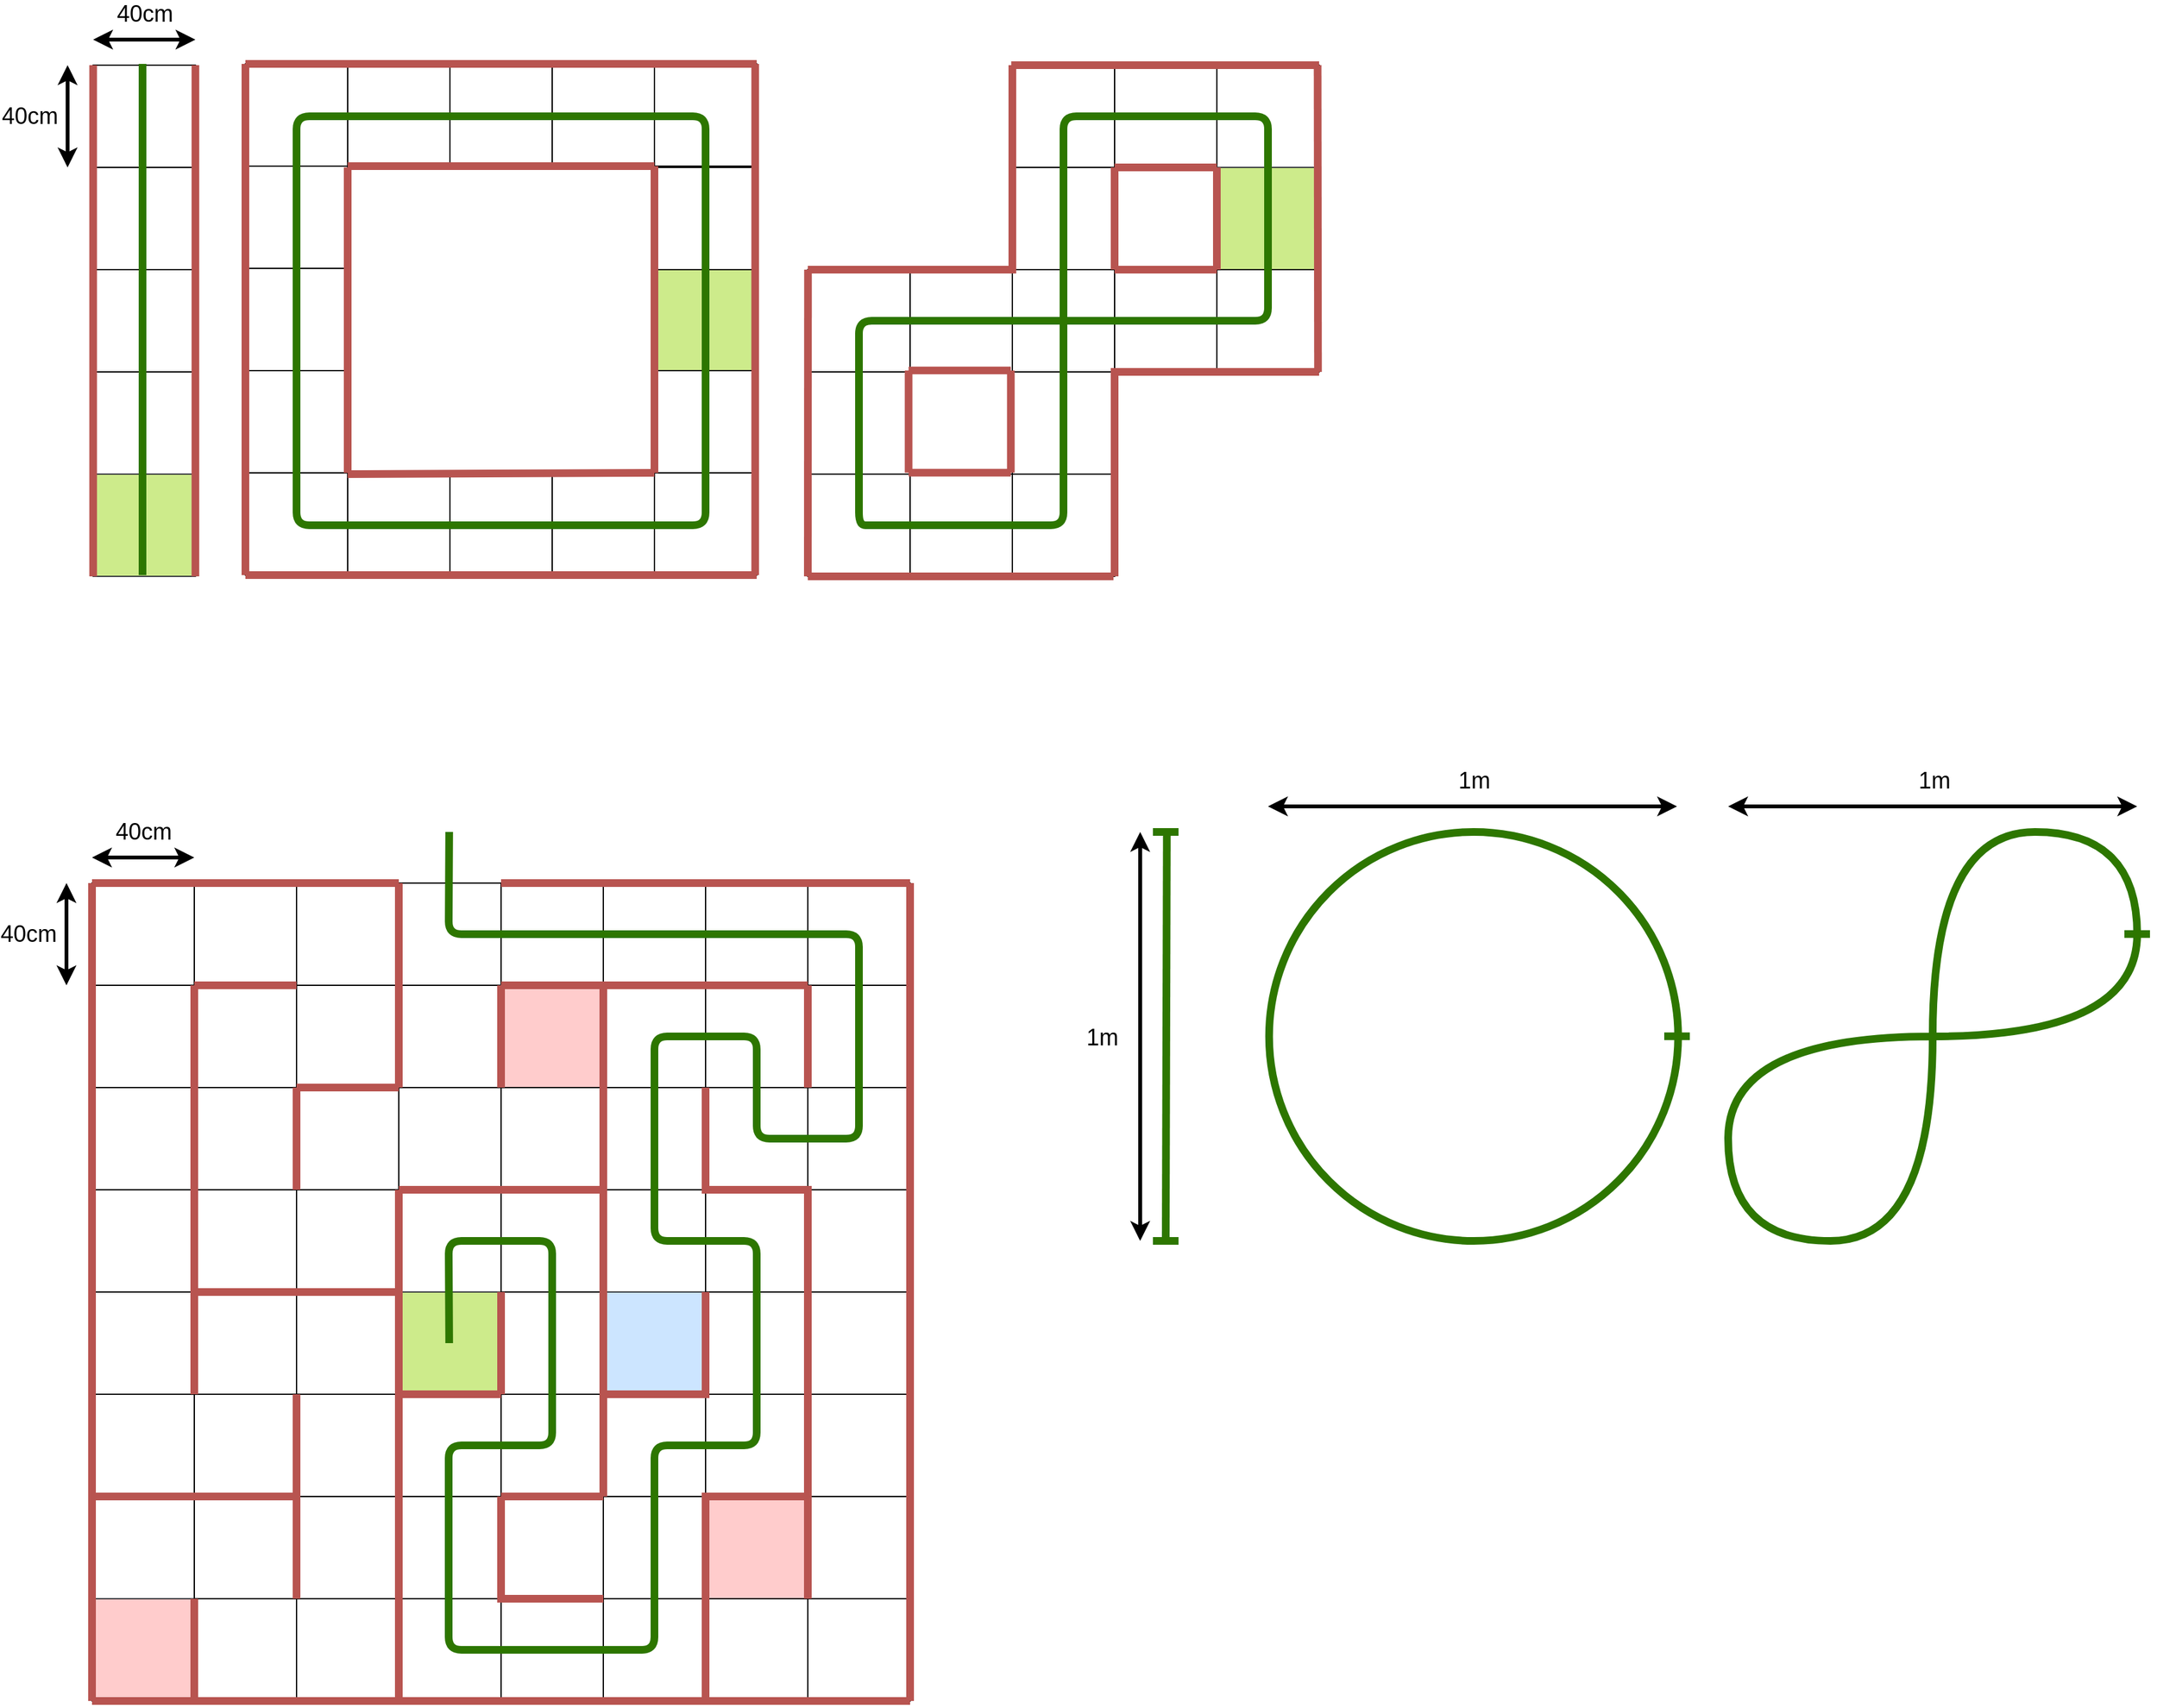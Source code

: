 <mxfile version="24.1.0" type="device">
  <diagram name="Page-1" id="lzMq8CRsHwPg27goTi5H">
    <mxGraphModel dx="2107" dy="1266" grid="0" gridSize="10" guides="1" tooltips="1" connect="1" arrows="1" fold="1" page="0" pageScale="1" pageWidth="850" pageHeight="1100" math="0" shadow="0">
      <root>
        <mxCell id="0" />
        <mxCell id="1" parent="0" />
        <mxCell id="cRawbpDahzqnOeSRXsp1-1" value="" style="rounded=0;whiteSpace=wrap;html=1;" parent="1" vertex="1">
          <mxGeometry x="80.87" y="80" width="80" height="80" as="geometry" />
        </mxCell>
        <mxCell id="cRawbpDahzqnOeSRXsp1-2" value="" style="rounded=0;whiteSpace=wrap;html=1;" parent="1" vertex="1">
          <mxGeometry x="80.87" y="160" width="80" height="80" as="geometry" />
        </mxCell>
        <mxCell id="cRawbpDahzqnOeSRXsp1-3" value="" style="rounded=0;whiteSpace=wrap;html=1;" parent="1" vertex="1">
          <mxGeometry x="80.87" y="240" width="80" height="80" as="geometry" />
        </mxCell>
        <mxCell id="cRawbpDahzqnOeSRXsp1-4" value="" style="rounded=0;whiteSpace=wrap;html=1;" parent="1" vertex="1">
          <mxGeometry x="80.87" y="320" width="80" height="80" as="geometry" />
        </mxCell>
        <mxCell id="cRawbpDahzqnOeSRXsp1-5" value="" style="rounded=0;whiteSpace=wrap;html=1;fillColor=#cdeb8b;strokeColor=#36393d;" parent="1" vertex="1">
          <mxGeometry x="80.87" y="400" width="80" height="80" as="geometry" />
        </mxCell>
        <mxCell id="cRawbpDahzqnOeSRXsp1-16" value="" style="rounded=0;whiteSpace=wrap;html=1;" parent="1" vertex="1">
          <mxGeometry x="640" y="240" width="80" height="80" as="geometry" />
        </mxCell>
        <mxCell id="cRawbpDahzqnOeSRXsp1-17" value="" style="rounded=0;whiteSpace=wrap;html=1;" parent="1" vertex="1">
          <mxGeometry x="640" y="320" width="80" height="80" as="geometry" />
        </mxCell>
        <mxCell id="cRawbpDahzqnOeSRXsp1-18" value="" style="rounded=0;whiteSpace=wrap;html=1;" parent="1" vertex="1">
          <mxGeometry x="640" y="400" width="80" height="80" as="geometry" />
        </mxCell>
        <mxCell id="cRawbpDahzqnOeSRXsp1-21" value="" style="rounded=0;whiteSpace=wrap;html=1;" parent="1" vertex="1">
          <mxGeometry x="720.0" y="240" width="80" height="80" as="geometry" />
        </mxCell>
        <mxCell id="cRawbpDahzqnOeSRXsp1-22" value="" style="rounded=0;whiteSpace=wrap;html=1;" parent="1" vertex="1">
          <mxGeometry x="720.0" y="320" width="80" height="80" as="geometry" />
        </mxCell>
        <mxCell id="cRawbpDahzqnOeSRXsp1-23" value="" style="rounded=0;whiteSpace=wrap;html=1;" parent="1" vertex="1">
          <mxGeometry x="720.0" y="400" width="80" height="80" as="geometry" />
        </mxCell>
        <mxCell id="cRawbpDahzqnOeSRXsp1-24" value="" style="rounded=0;whiteSpace=wrap;html=1;" parent="1" vertex="1">
          <mxGeometry x="800.0" y="80" width="80" height="80" as="geometry" />
        </mxCell>
        <mxCell id="cRawbpDahzqnOeSRXsp1-25" value="" style="rounded=0;whiteSpace=wrap;html=1;" parent="1" vertex="1">
          <mxGeometry x="800.0" y="160" width="80" height="80" as="geometry" />
        </mxCell>
        <mxCell id="cRawbpDahzqnOeSRXsp1-26" value="" style="rounded=0;whiteSpace=wrap;html=1;" parent="1" vertex="1">
          <mxGeometry x="800.0" y="240" width="80" height="80" as="geometry" />
        </mxCell>
        <mxCell id="cRawbpDahzqnOeSRXsp1-27" value="" style="rounded=0;whiteSpace=wrap;html=1;" parent="1" vertex="1">
          <mxGeometry x="800.0" y="320" width="80" height="80" as="geometry" />
        </mxCell>
        <mxCell id="cRawbpDahzqnOeSRXsp1-28" value="" style="rounded=0;whiteSpace=wrap;html=1;" parent="1" vertex="1">
          <mxGeometry x="800.0" y="400" width="80" height="80" as="geometry" />
        </mxCell>
        <mxCell id="cRawbpDahzqnOeSRXsp1-29" value="" style="rounded=0;whiteSpace=wrap;html=1;" parent="1" vertex="1">
          <mxGeometry x="880.0" y="80" width="80" height="80" as="geometry" />
        </mxCell>
        <mxCell id="cRawbpDahzqnOeSRXsp1-30" value="" style="rounded=0;whiteSpace=wrap;html=1;" parent="1" vertex="1">
          <mxGeometry x="880.0" y="160" width="80" height="80" as="geometry" />
        </mxCell>
        <mxCell id="cRawbpDahzqnOeSRXsp1-31" value="" style="rounded=0;whiteSpace=wrap;html=1;" parent="1" vertex="1">
          <mxGeometry x="880.0" y="240" width="80" height="80" as="geometry" />
        </mxCell>
        <mxCell id="cRawbpDahzqnOeSRXsp1-34" value="" style="rounded=0;whiteSpace=wrap;html=1;" parent="1" vertex="1">
          <mxGeometry x="960.0" y="80" width="80" height="80" as="geometry" />
        </mxCell>
        <mxCell id="cRawbpDahzqnOeSRXsp1-35" value="" style="rounded=0;whiteSpace=wrap;html=1;fillColor=#cdeb8b;strokeColor=#36393d;" parent="1" vertex="1">
          <mxGeometry x="960.0" y="160" width="80" height="80" as="geometry" />
        </mxCell>
        <mxCell id="cRawbpDahzqnOeSRXsp1-36" value="" style="rounded=0;whiteSpace=wrap;html=1;" parent="1" vertex="1">
          <mxGeometry x="960.0" y="240" width="80" height="80" as="geometry" />
        </mxCell>
        <mxCell id="cRawbpDahzqnOeSRXsp1-39" value="" style="endArrow=none;html=1;rounded=0;strokeWidth=6;fillColor=#f8cecc;strokeColor=#b85450;entryX=0;entryY=0;entryDx=0;entryDy=0;exitX=0;exitY=1;exitDx=0;exitDy=0;" parent="1" source="cRawbpDahzqnOeSRXsp1-5" target="cRawbpDahzqnOeSRXsp1-1" edge="1">
          <mxGeometry width="50" height="50" relative="1" as="geometry">
            <mxPoint x="350.87" y="470" as="sourcePoint" />
            <mxPoint x="400.87" y="420" as="targetPoint" />
          </mxGeometry>
        </mxCell>
        <mxCell id="cRawbpDahzqnOeSRXsp1-40" value="" style="endArrow=none;html=1;rounded=0;strokeWidth=6;fillColor=#f8cecc;strokeColor=#b85450;entryX=0;entryY=0;entryDx=0;entryDy=0;exitX=0;exitY=1;exitDx=0;exitDy=0;" parent="1" edge="1">
          <mxGeometry width="50" height="50" relative="1" as="geometry">
            <mxPoint x="160.87" y="480" as="sourcePoint" />
            <mxPoint x="160.87" y="80" as="targetPoint" />
          </mxGeometry>
        </mxCell>
        <mxCell id="cRawbpDahzqnOeSRXsp1-42" value="" style="endArrow=none;html=1;rounded=0;strokeWidth=6;fillColor=#f8cecc;strokeColor=#b85450;exitX=0;exitY=1;exitDx=0;exitDy=0;" parent="1" edge="1">
          <mxGeometry width="50" height="50" relative="1" as="geometry">
            <mxPoint x="640" y="480" as="sourcePoint" />
            <mxPoint x="640.13" y="240" as="targetPoint" />
          </mxGeometry>
        </mxCell>
        <mxCell id="cRawbpDahzqnOeSRXsp1-43" value="" style="endArrow=none;html=1;rounded=0;strokeWidth=6;fillColor=#f8cecc;strokeColor=#b85450;entryX=0;entryY=0;entryDx=0;entryDy=0;" parent="1" edge="1">
          <mxGeometry width="50" height="50" relative="1" as="geometry">
            <mxPoint x="1039.13" y="320" as="sourcePoint" />
            <mxPoint x="1038.82" y="80" as="targetPoint" />
          </mxGeometry>
        </mxCell>
        <mxCell id="cRawbpDahzqnOeSRXsp1-44" value="" style="endArrow=none;html=1;rounded=0;strokeWidth=6;fillColor=#f8cecc;strokeColor=#b85450;entryX=0;entryY=1;entryDx=0;entryDy=0;" parent="1" target="cRawbpDahzqnOeSRXsp1-18" edge="1">
          <mxGeometry width="50" height="50" relative="1" as="geometry">
            <mxPoint x="879.13" y="480" as="sourcePoint" />
            <mxPoint x="1048.82" y="90" as="targetPoint" />
          </mxGeometry>
        </mxCell>
        <mxCell id="cRawbpDahzqnOeSRXsp1-45" value="" style="endArrow=none;html=1;rounded=0;strokeWidth=6;fillColor=#f8cecc;strokeColor=#b85450;exitX=1;exitY=1;exitDx=0;exitDy=0;" parent="1" edge="1">
          <mxGeometry width="50" height="50" relative="1" as="geometry">
            <mxPoint x="1040" y="80" as="sourcePoint" />
            <mxPoint x="799.13" y="80" as="targetPoint" />
          </mxGeometry>
        </mxCell>
        <mxCell id="cRawbpDahzqnOeSRXsp1-55" value="" style="endArrow=none;html=1;rounded=0;strokeWidth=6;fillColor=#f8cecc;strokeColor=#b85450;" parent="1" edge="1">
          <mxGeometry width="50" height="50" relative="1" as="geometry">
            <mxPoint x="640" y="240" as="sourcePoint" />
            <mxPoint x="800.0" y="80" as="targetPoint" />
            <Array as="points">
              <mxPoint x="800.0" y="240" />
            </Array>
          </mxGeometry>
        </mxCell>
        <mxCell id="cRawbpDahzqnOeSRXsp1-56" value="" style="endArrow=none;html=1;rounded=0;strokeWidth=6;fillColor=#f8cecc;strokeColor=#b85450;entryX=1;entryY=1;entryDx=0;entryDy=0;exitX=0;exitY=1;exitDx=0;exitDy=0;" parent="1" target="cRawbpDahzqnOeSRXsp1-36" edge="1">
          <mxGeometry width="50" height="50" relative="1" as="geometry">
            <mxPoint x="880.0" y="480" as="sourcePoint" />
            <mxPoint x="810.0" y="90" as="targetPoint" />
            <Array as="points">
              <mxPoint x="880.0" y="320" />
            </Array>
          </mxGeometry>
        </mxCell>
        <mxCell id="cRawbpDahzqnOeSRXsp1-57" value="" style="endArrow=none;html=1;rounded=0;strokeWidth=6;fillColor=#f8cecc;strokeColor=#b85450;entryX=1;entryY=0;entryDx=0;entryDy=0;exitX=0;exitY=1;exitDx=0;exitDy=0;" parent="1" edge="1">
          <mxGeometry width="50" height="50" relative="1" as="geometry">
            <mxPoint x="798.82" y="318.82" as="sourcePoint" />
            <mxPoint x="718.82" y="318.82" as="targetPoint" />
          </mxGeometry>
        </mxCell>
        <mxCell id="cRawbpDahzqnOeSRXsp1-58" value="" style="endArrow=none;html=1;rounded=0;strokeWidth=6;fillColor=#f8cecc;strokeColor=#b85450;entryX=1;entryY=1;entryDx=0;entryDy=0;exitX=1;exitY=0;exitDx=0;exitDy=0;" parent="1" edge="1">
          <mxGeometry width="50" height="50" relative="1" as="geometry">
            <mxPoint x="798.82" y="398.82" as="sourcePoint" />
            <mxPoint x="718.82" y="398.82" as="targetPoint" />
          </mxGeometry>
        </mxCell>
        <mxCell id="cRawbpDahzqnOeSRXsp1-59" value="" style="endArrow=none;html=1;rounded=0;strokeWidth=6;fillColor=#f8cecc;strokeColor=#b85450;entryX=1;entryY=0;entryDx=0;entryDy=0;exitX=0;exitY=0;exitDx=0;exitDy=0;" parent="1" edge="1">
          <mxGeometry width="50" height="50" relative="1" as="geometry">
            <mxPoint x="718.82" y="398.82" as="sourcePoint" />
            <mxPoint x="718.82" y="318.82" as="targetPoint" />
          </mxGeometry>
        </mxCell>
        <mxCell id="cRawbpDahzqnOeSRXsp1-60" value="" style="endArrow=none;html=1;rounded=0;strokeWidth=6;fillColor=#f8cecc;strokeColor=#b85450;entryX=0;entryY=0;entryDx=0;entryDy=0;exitX=0;exitY=1;exitDx=0;exitDy=0;" parent="1" edge="1">
          <mxGeometry width="50" height="50" relative="1" as="geometry">
            <mxPoint x="798.82" y="398.82" as="sourcePoint" />
            <mxPoint x="798.82" y="318.82" as="targetPoint" />
          </mxGeometry>
        </mxCell>
        <mxCell id="cRawbpDahzqnOeSRXsp1-61" value="" style="endArrow=none;html=1;rounded=0;strokeWidth=6;fillColor=#f8cecc;strokeColor=#b85450;entryX=1;entryY=0;entryDx=0;entryDy=0;exitX=0;exitY=1;exitDx=0;exitDy=0;" parent="1" edge="1">
          <mxGeometry width="50" height="50" relative="1" as="geometry">
            <mxPoint x="960.0" y="160" as="sourcePoint" />
            <mxPoint x="880.0" y="160" as="targetPoint" />
          </mxGeometry>
        </mxCell>
        <mxCell id="cRawbpDahzqnOeSRXsp1-62" value="" style="endArrow=none;html=1;rounded=0;strokeWidth=6;fillColor=#f8cecc;strokeColor=#b85450;entryX=1;entryY=1;entryDx=0;entryDy=0;exitX=1;exitY=0;exitDx=0;exitDy=0;" parent="1" edge="1">
          <mxGeometry width="50" height="50" relative="1" as="geometry">
            <mxPoint x="960.0" y="240" as="sourcePoint" />
            <mxPoint x="880.0" y="240" as="targetPoint" />
          </mxGeometry>
        </mxCell>
        <mxCell id="cRawbpDahzqnOeSRXsp1-63" value="" style="endArrow=none;html=1;rounded=0;strokeWidth=6;fillColor=#f8cecc;strokeColor=#b85450;entryX=1;entryY=0;entryDx=0;entryDy=0;exitX=0;exitY=0;exitDx=0;exitDy=0;" parent="1" edge="1">
          <mxGeometry width="50" height="50" relative="1" as="geometry">
            <mxPoint x="880.0" y="240" as="sourcePoint" />
            <mxPoint x="880.0" y="160" as="targetPoint" />
          </mxGeometry>
        </mxCell>
        <mxCell id="cRawbpDahzqnOeSRXsp1-64" value="" style="endArrow=none;html=1;rounded=0;strokeWidth=6;fillColor=#f8cecc;strokeColor=#b85450;entryX=0;entryY=0;entryDx=0;entryDy=0;exitX=0;exitY=1;exitDx=0;exitDy=0;" parent="1" edge="1">
          <mxGeometry width="50" height="50" relative="1" as="geometry">
            <mxPoint x="960.0" y="240" as="sourcePoint" />
            <mxPoint x="960.0" y="160" as="targetPoint" />
          </mxGeometry>
        </mxCell>
        <mxCell id="cRawbpDahzqnOeSRXsp1-65" value="" style="endArrow=none;html=1;rounded=1;strokeWidth=6;fillColor=#d5e8d4;strokeColor=#2D7600;curved=0;" parent="1" edge="1">
          <mxGeometry width="50" height="50" relative="1" as="geometry">
            <mxPoint x="810.0" y="440" as="sourcePoint" />
            <mxPoint x="720.0" y="440" as="targetPoint" />
            <Array as="points">
              <mxPoint x="750.0" y="440" />
              <mxPoint x="700.0" y="440" />
              <mxPoint x="680.0" y="440" />
              <mxPoint x="680.0" y="280" />
              <mxPoint x="1000.0" y="280" />
              <mxPoint x="1000.0" y="120" />
              <mxPoint x="840.0" y="120" />
              <mxPoint x="840.0" y="440" />
            </Array>
          </mxGeometry>
        </mxCell>
        <mxCell id="cRawbpDahzqnOeSRXsp1-66" value="" style="endArrow=classic;startArrow=classic;html=1;rounded=0;strokeWidth=3;" parent="1" edge="1">
          <mxGeometry width="50" height="50" relative="1" as="geometry">
            <mxPoint x="80.87" y="60" as="sourcePoint" />
            <mxPoint x="160.87" y="60" as="targetPoint" />
          </mxGeometry>
        </mxCell>
        <mxCell id="cRawbpDahzqnOeSRXsp1-67" value="&lt;font style=&quot;font-size: 18px;&quot;&gt;40cm&lt;/font&gt;" style="edgeLabel;html=1;align=center;verticalAlign=middle;resizable=0;points=[];" parent="cRawbpDahzqnOeSRXsp1-66" vertex="1" connectable="0">
          <mxGeometry x="-0.006" y="-1" relative="1" as="geometry">
            <mxPoint y="-21" as="offset" />
          </mxGeometry>
        </mxCell>
        <mxCell id="cRawbpDahzqnOeSRXsp1-68" value="" style="endArrow=classic;startArrow=classic;html=1;rounded=0;strokeWidth=3;" parent="1" edge="1">
          <mxGeometry width="50" height="50" relative="1" as="geometry">
            <mxPoint x="60.87" y="160" as="sourcePoint" />
            <mxPoint x="60.87" y="80" as="targetPoint" />
          </mxGeometry>
        </mxCell>
        <mxCell id="cRawbpDahzqnOeSRXsp1-69" value="&lt;font style=&quot;font-size: 18px;&quot;&gt;40cm&lt;/font&gt;" style="edgeLabel;html=1;align=center;verticalAlign=middle;resizable=0;points=[];" parent="cRawbpDahzqnOeSRXsp1-68" vertex="1" connectable="0">
          <mxGeometry x="-0.006" y="-1" relative="1" as="geometry">
            <mxPoint x="-31" as="offset" />
          </mxGeometry>
        </mxCell>
        <mxCell id="cRawbpDahzqnOeSRXsp1-70" value="" style="rounded=0;whiteSpace=wrap;html=1;" parent="1" vertex="1">
          <mxGeometry x="80" y="720" width="80" height="80" as="geometry" />
        </mxCell>
        <mxCell id="cRawbpDahzqnOeSRXsp1-71" value="" style="rounded=0;whiteSpace=wrap;html=1;" parent="1" vertex="1">
          <mxGeometry x="80" y="800" width="80" height="80" as="geometry" />
        </mxCell>
        <mxCell id="cRawbpDahzqnOeSRXsp1-72" value="" style="rounded=0;whiteSpace=wrap;html=1;" parent="1" vertex="1">
          <mxGeometry x="80" y="880" width="80" height="80" as="geometry" />
        </mxCell>
        <mxCell id="cRawbpDahzqnOeSRXsp1-73" value="" style="rounded=0;whiteSpace=wrap;html=1;" parent="1" vertex="1">
          <mxGeometry x="80" y="960" width="80" height="80" as="geometry" />
        </mxCell>
        <mxCell id="cRawbpDahzqnOeSRXsp1-74" value="" style="rounded=0;whiteSpace=wrap;html=1;" parent="1" vertex="1">
          <mxGeometry x="80" y="1040" width="80" height="80" as="geometry" />
        </mxCell>
        <mxCell id="cRawbpDahzqnOeSRXsp1-75" value="" style="rounded=0;whiteSpace=wrap;html=1;" parent="1" vertex="1">
          <mxGeometry x="80" y="1120" width="80" height="80" as="geometry" />
        </mxCell>
        <mxCell id="cRawbpDahzqnOeSRXsp1-76" value="" style="rounded=0;whiteSpace=wrap;html=1;" parent="1" vertex="1">
          <mxGeometry x="80" y="1200" width="80" height="80" as="geometry" />
        </mxCell>
        <mxCell id="cRawbpDahzqnOeSRXsp1-77" value="" style="rounded=0;whiteSpace=wrap;html=1;fillColor=#ffcccc;strokeColor=#36393d;" parent="1" vertex="1">
          <mxGeometry x="80" y="1280" width="80" height="80" as="geometry" />
        </mxCell>
        <mxCell id="cRawbpDahzqnOeSRXsp1-78" value="" style="rounded=0;whiteSpace=wrap;html=1;" parent="1" vertex="1">
          <mxGeometry x="160" y="720" width="80" height="80" as="geometry" />
        </mxCell>
        <mxCell id="cRawbpDahzqnOeSRXsp1-79" value="" style="rounded=0;whiteSpace=wrap;html=1;" parent="1" vertex="1">
          <mxGeometry x="160" y="800" width="80" height="80" as="geometry" />
        </mxCell>
        <mxCell id="cRawbpDahzqnOeSRXsp1-80" value="" style="rounded=0;whiteSpace=wrap;html=1;" parent="1" vertex="1">
          <mxGeometry x="160" y="880" width="80" height="80" as="geometry" />
        </mxCell>
        <mxCell id="cRawbpDahzqnOeSRXsp1-81" value="" style="rounded=0;whiteSpace=wrap;html=1;" parent="1" vertex="1">
          <mxGeometry x="160" y="960" width="80" height="80" as="geometry" />
        </mxCell>
        <mxCell id="cRawbpDahzqnOeSRXsp1-82" value="" style="rounded=0;whiteSpace=wrap;html=1;" parent="1" vertex="1">
          <mxGeometry x="160" y="1040" width="80" height="80" as="geometry" />
        </mxCell>
        <mxCell id="cRawbpDahzqnOeSRXsp1-83" value="" style="rounded=0;whiteSpace=wrap;html=1;" parent="1" vertex="1">
          <mxGeometry x="160" y="1120" width="80" height="80" as="geometry" />
        </mxCell>
        <mxCell id="cRawbpDahzqnOeSRXsp1-84" value="" style="rounded=0;whiteSpace=wrap;html=1;" parent="1" vertex="1">
          <mxGeometry x="160" y="1200" width="80" height="80" as="geometry" />
        </mxCell>
        <mxCell id="cRawbpDahzqnOeSRXsp1-85" value="" style="rounded=0;whiteSpace=wrap;html=1;" parent="1" vertex="1">
          <mxGeometry x="160" y="1280" width="80" height="80" as="geometry" />
        </mxCell>
        <mxCell id="cRawbpDahzqnOeSRXsp1-86" value="" style="rounded=0;whiteSpace=wrap;html=1;" parent="1" vertex="1">
          <mxGeometry x="240" y="720" width="80" height="80" as="geometry" />
        </mxCell>
        <mxCell id="cRawbpDahzqnOeSRXsp1-87" value="" style="rounded=0;whiteSpace=wrap;html=1;" parent="1" vertex="1">
          <mxGeometry x="240" y="800" width="80" height="80" as="geometry" />
        </mxCell>
        <mxCell id="cRawbpDahzqnOeSRXsp1-88" value="" style="rounded=0;whiteSpace=wrap;html=1;" parent="1" vertex="1">
          <mxGeometry x="240" y="880" width="80" height="80" as="geometry" />
        </mxCell>
        <mxCell id="cRawbpDahzqnOeSRXsp1-89" value="" style="rounded=0;whiteSpace=wrap;html=1;" parent="1" vertex="1">
          <mxGeometry x="240" y="960" width="80" height="80" as="geometry" />
        </mxCell>
        <mxCell id="cRawbpDahzqnOeSRXsp1-90" value="" style="rounded=0;whiteSpace=wrap;html=1;" parent="1" vertex="1">
          <mxGeometry x="240" y="1040" width="80" height="80" as="geometry" />
        </mxCell>
        <mxCell id="cRawbpDahzqnOeSRXsp1-91" value="" style="rounded=0;whiteSpace=wrap;html=1;" parent="1" vertex="1">
          <mxGeometry x="240" y="1120" width="80" height="80" as="geometry" />
        </mxCell>
        <mxCell id="cRawbpDahzqnOeSRXsp1-92" value="" style="rounded=0;whiteSpace=wrap;html=1;" parent="1" vertex="1">
          <mxGeometry x="240" y="1200" width="80" height="80" as="geometry" />
        </mxCell>
        <mxCell id="cRawbpDahzqnOeSRXsp1-93" value="" style="rounded=0;whiteSpace=wrap;html=1;" parent="1" vertex="1">
          <mxGeometry x="240" y="1280" width="80" height="80" as="geometry" />
        </mxCell>
        <mxCell id="cRawbpDahzqnOeSRXsp1-94" value="" style="rounded=0;whiteSpace=wrap;html=1;" parent="1" vertex="1">
          <mxGeometry x="320" y="720" width="80" height="80" as="geometry" />
        </mxCell>
        <mxCell id="cRawbpDahzqnOeSRXsp1-95" value="" style="rounded=0;whiteSpace=wrap;html=1;" parent="1" vertex="1">
          <mxGeometry x="320" y="800" width="80" height="80" as="geometry" />
        </mxCell>
        <mxCell id="cRawbpDahzqnOeSRXsp1-96" value="" style="rounded=0;whiteSpace=wrap;html=1;" parent="1" vertex="1">
          <mxGeometry x="320" y="880" width="80" height="80" as="geometry" />
        </mxCell>
        <mxCell id="cRawbpDahzqnOeSRXsp1-97" value="" style="rounded=0;whiteSpace=wrap;html=1;" parent="1" vertex="1">
          <mxGeometry x="320" y="960" width="80" height="80" as="geometry" />
        </mxCell>
        <mxCell id="cRawbpDahzqnOeSRXsp1-98" value="" style="rounded=0;whiteSpace=wrap;html=1;fillColor=#cdeb8b;strokeColor=#36393d;" parent="1" vertex="1">
          <mxGeometry x="320" y="1040" width="80" height="80" as="geometry" />
        </mxCell>
        <mxCell id="cRawbpDahzqnOeSRXsp1-99" value="" style="rounded=0;whiteSpace=wrap;html=1;" parent="1" vertex="1">
          <mxGeometry x="320" y="1120" width="80" height="80" as="geometry" />
        </mxCell>
        <mxCell id="cRawbpDahzqnOeSRXsp1-100" value="" style="rounded=0;whiteSpace=wrap;html=1;" parent="1" vertex="1">
          <mxGeometry x="320" y="1200" width="80" height="80" as="geometry" />
        </mxCell>
        <mxCell id="cRawbpDahzqnOeSRXsp1-101" value="" style="rounded=0;whiteSpace=wrap;html=1;" parent="1" vertex="1">
          <mxGeometry x="320" y="1280" width="80" height="80" as="geometry" />
        </mxCell>
        <mxCell id="cRawbpDahzqnOeSRXsp1-102" value="" style="rounded=0;whiteSpace=wrap;html=1;" parent="1" vertex="1">
          <mxGeometry x="400" y="720" width="80" height="80" as="geometry" />
        </mxCell>
        <mxCell id="cRawbpDahzqnOeSRXsp1-103" value="" style="rounded=0;whiteSpace=wrap;html=1;fillColor=#ffcccc;strokeColor=#36393d;" parent="1" vertex="1">
          <mxGeometry x="400" y="800" width="80" height="80" as="geometry" />
        </mxCell>
        <mxCell id="cRawbpDahzqnOeSRXsp1-104" value="" style="rounded=0;whiteSpace=wrap;html=1;" parent="1" vertex="1">
          <mxGeometry x="400" y="880" width="80" height="80" as="geometry" />
        </mxCell>
        <mxCell id="cRawbpDahzqnOeSRXsp1-105" value="" style="rounded=0;whiteSpace=wrap;html=1;" parent="1" vertex="1">
          <mxGeometry x="400" y="960" width="80" height="80" as="geometry" />
        </mxCell>
        <mxCell id="cRawbpDahzqnOeSRXsp1-106" value="" style="rounded=0;whiteSpace=wrap;html=1;" parent="1" vertex="1">
          <mxGeometry x="400" y="1040" width="80" height="80" as="geometry" />
        </mxCell>
        <mxCell id="cRawbpDahzqnOeSRXsp1-107" value="" style="rounded=0;whiteSpace=wrap;html=1;" parent="1" vertex="1">
          <mxGeometry x="400" y="1120" width="80" height="80" as="geometry" />
        </mxCell>
        <mxCell id="cRawbpDahzqnOeSRXsp1-108" value="" style="rounded=0;whiteSpace=wrap;html=1;" parent="1" vertex="1">
          <mxGeometry x="400" y="1200" width="80" height="80" as="geometry" />
        </mxCell>
        <mxCell id="cRawbpDahzqnOeSRXsp1-109" value="" style="rounded=0;whiteSpace=wrap;html=1;" parent="1" vertex="1">
          <mxGeometry x="400" y="1280" width="80" height="80" as="geometry" />
        </mxCell>
        <mxCell id="cRawbpDahzqnOeSRXsp1-110" value="" style="rounded=0;whiteSpace=wrap;html=1;" parent="1" vertex="1">
          <mxGeometry x="480" y="720" width="80" height="80" as="geometry" />
        </mxCell>
        <mxCell id="cRawbpDahzqnOeSRXsp1-111" value="" style="rounded=0;whiteSpace=wrap;html=1;" parent="1" vertex="1">
          <mxGeometry x="480" y="800" width="80" height="80" as="geometry" />
        </mxCell>
        <mxCell id="cRawbpDahzqnOeSRXsp1-112" value="" style="rounded=0;whiteSpace=wrap;html=1;" parent="1" vertex="1">
          <mxGeometry x="480" y="880" width="80" height="80" as="geometry" />
        </mxCell>
        <mxCell id="cRawbpDahzqnOeSRXsp1-113" value="" style="rounded=0;whiteSpace=wrap;html=1;" parent="1" vertex="1">
          <mxGeometry x="480" y="960" width="80" height="80" as="geometry" />
        </mxCell>
        <mxCell id="cRawbpDahzqnOeSRXsp1-114" value="" style="rounded=0;whiteSpace=wrap;html=1;fillColor=#cce5ff;strokeColor=#36393d;" parent="1" vertex="1">
          <mxGeometry x="480" y="1040" width="80" height="80" as="geometry" />
        </mxCell>
        <mxCell id="cRawbpDahzqnOeSRXsp1-115" value="" style="rounded=0;whiteSpace=wrap;html=1;" parent="1" vertex="1">
          <mxGeometry x="480" y="1120" width="80" height="80" as="geometry" />
        </mxCell>
        <mxCell id="cRawbpDahzqnOeSRXsp1-116" value="" style="rounded=0;whiteSpace=wrap;html=1;" parent="1" vertex="1">
          <mxGeometry x="480" y="1200" width="80" height="80" as="geometry" />
        </mxCell>
        <mxCell id="cRawbpDahzqnOeSRXsp1-117" value="" style="rounded=0;whiteSpace=wrap;html=1;" parent="1" vertex="1">
          <mxGeometry x="480" y="1280" width="80" height="80" as="geometry" />
        </mxCell>
        <mxCell id="cRawbpDahzqnOeSRXsp1-118" value="" style="rounded=0;whiteSpace=wrap;html=1;" parent="1" vertex="1">
          <mxGeometry x="560" y="720" width="80" height="80" as="geometry" />
        </mxCell>
        <mxCell id="cRawbpDahzqnOeSRXsp1-119" value="" style="rounded=0;whiteSpace=wrap;html=1;" parent="1" vertex="1">
          <mxGeometry x="560" y="800" width="80" height="80" as="geometry" />
        </mxCell>
        <mxCell id="cRawbpDahzqnOeSRXsp1-120" value="" style="rounded=0;whiteSpace=wrap;html=1;" parent="1" vertex="1">
          <mxGeometry x="560" y="880" width="80" height="80" as="geometry" />
        </mxCell>
        <mxCell id="cRawbpDahzqnOeSRXsp1-121" value="" style="rounded=0;whiteSpace=wrap;html=1;" parent="1" vertex="1">
          <mxGeometry x="560" y="960" width="80" height="80" as="geometry" />
        </mxCell>
        <mxCell id="cRawbpDahzqnOeSRXsp1-122" value="" style="rounded=0;whiteSpace=wrap;html=1;" parent="1" vertex="1">
          <mxGeometry x="560" y="1040" width="80" height="80" as="geometry" />
        </mxCell>
        <mxCell id="cRawbpDahzqnOeSRXsp1-123" value="" style="rounded=0;whiteSpace=wrap;html=1;" parent="1" vertex="1">
          <mxGeometry x="560" y="1120" width="80" height="80" as="geometry" />
        </mxCell>
        <mxCell id="cRawbpDahzqnOeSRXsp1-124" value="" style="rounded=0;whiteSpace=wrap;html=1;fillColor=#ffcccc;strokeColor=#36393d;" parent="1" vertex="1">
          <mxGeometry x="560" y="1200" width="80" height="80" as="geometry" />
        </mxCell>
        <mxCell id="cRawbpDahzqnOeSRXsp1-125" value="" style="rounded=0;whiteSpace=wrap;html=1;" parent="1" vertex="1">
          <mxGeometry x="560" y="1280" width="80" height="80" as="geometry" />
        </mxCell>
        <mxCell id="cRawbpDahzqnOeSRXsp1-126" value="" style="rounded=0;whiteSpace=wrap;html=1;" parent="1" vertex="1">
          <mxGeometry x="640" y="720" width="80" height="80" as="geometry" />
        </mxCell>
        <mxCell id="cRawbpDahzqnOeSRXsp1-127" value="" style="rounded=0;whiteSpace=wrap;html=1;" parent="1" vertex="1">
          <mxGeometry x="640" y="800" width="80" height="80" as="geometry" />
        </mxCell>
        <mxCell id="cRawbpDahzqnOeSRXsp1-128" value="" style="rounded=0;whiteSpace=wrap;html=1;" parent="1" vertex="1">
          <mxGeometry x="640" y="880" width="80" height="80" as="geometry" />
        </mxCell>
        <mxCell id="cRawbpDahzqnOeSRXsp1-129" value="" style="rounded=0;whiteSpace=wrap;html=1;" parent="1" vertex="1">
          <mxGeometry x="640" y="960" width="80" height="80" as="geometry" />
        </mxCell>
        <mxCell id="cRawbpDahzqnOeSRXsp1-130" value="" style="rounded=0;whiteSpace=wrap;html=1;" parent="1" vertex="1">
          <mxGeometry x="640" y="1040" width="80" height="80" as="geometry" />
        </mxCell>
        <mxCell id="cRawbpDahzqnOeSRXsp1-131" value="" style="rounded=0;whiteSpace=wrap;html=1;" parent="1" vertex="1">
          <mxGeometry x="640" y="1120" width="80" height="80" as="geometry" />
        </mxCell>
        <mxCell id="cRawbpDahzqnOeSRXsp1-132" value="" style="rounded=0;whiteSpace=wrap;html=1;" parent="1" vertex="1">
          <mxGeometry x="640" y="1200" width="80" height="80" as="geometry" />
        </mxCell>
        <mxCell id="cRawbpDahzqnOeSRXsp1-133" value="" style="rounded=0;whiteSpace=wrap;html=1;" parent="1" vertex="1">
          <mxGeometry x="640" y="1280" width="80" height="80" as="geometry" />
        </mxCell>
        <mxCell id="cRawbpDahzqnOeSRXsp1-134" value="" style="endArrow=none;html=1;rounded=0;strokeWidth=6;fillColor=#f8cecc;strokeColor=#b85450;entryX=0;entryY=0;entryDx=0;entryDy=0;exitX=0;exitY=1;exitDx=0;exitDy=0;" parent="1" source="cRawbpDahzqnOeSRXsp1-77" target="cRawbpDahzqnOeSRXsp1-70" edge="1">
          <mxGeometry width="50" height="50" relative="1" as="geometry">
            <mxPoint x="8.82" y="1130" as="sourcePoint" />
            <mxPoint x="8.82" y="730" as="targetPoint" />
          </mxGeometry>
        </mxCell>
        <mxCell id="cRawbpDahzqnOeSRXsp1-135" value="" style="endArrow=none;html=1;rounded=0;strokeWidth=6;fillColor=#f8cecc;strokeColor=#b85450;exitX=1;exitY=0;exitDx=0;exitDy=0;" parent="1" source="cRawbpDahzqnOeSRXsp1-86" edge="1">
          <mxGeometry width="50" height="50" relative="1" as="geometry">
            <mxPoint x="18.82" y="1140" as="sourcePoint" />
            <mxPoint x="80" y="720" as="targetPoint" />
          </mxGeometry>
        </mxCell>
        <mxCell id="cRawbpDahzqnOeSRXsp1-136" value="" style="endArrow=none;html=1;rounded=0;strokeWidth=6;fillColor=#f8cecc;strokeColor=#b85450;entryX=1;entryY=0;entryDx=0;entryDy=0;exitX=1;exitY=0;exitDx=0;exitDy=0;" parent="1" source="cRawbpDahzqnOeSRXsp1-126" target="cRawbpDahzqnOeSRXsp1-94" edge="1">
          <mxGeometry width="50" height="50" relative="1" as="geometry">
            <mxPoint x="480" y="620" as="sourcePoint" />
            <mxPoint x="90" y="730" as="targetPoint" />
          </mxGeometry>
        </mxCell>
        <mxCell id="cRawbpDahzqnOeSRXsp1-137" value="" style="endArrow=none;html=1;rounded=0;strokeWidth=6;fillColor=#f8cecc;strokeColor=#b85450;entryX=1;entryY=1;entryDx=0;entryDy=0;" parent="1" target="cRawbpDahzqnOeSRXsp1-133" edge="1">
          <mxGeometry width="50" height="50" relative="1" as="geometry">
            <mxPoint x="720" y="720" as="sourcePoint" />
            <mxPoint x="410" y="730" as="targetPoint" />
          </mxGeometry>
        </mxCell>
        <mxCell id="cRawbpDahzqnOeSRXsp1-138" value="" style="endArrow=none;html=1;rounded=0;strokeWidth=6;fillColor=#f8cecc;strokeColor=#b85450;exitX=0;exitY=1;exitDx=0;exitDy=0;" parent="1" source="cRawbpDahzqnOeSRXsp1-77" edge="1">
          <mxGeometry width="50" height="50" relative="1" as="geometry">
            <mxPoint x="730" y="730" as="sourcePoint" />
            <mxPoint x="720" y="1360" as="targetPoint" />
          </mxGeometry>
        </mxCell>
        <mxCell id="cRawbpDahzqnOeSRXsp1-139" value="" style="endArrow=none;html=1;rounded=0;strokeWidth=6;fillColor=#f8cecc;strokeColor=#b85450;entryX=0;entryY=0;entryDx=0;entryDy=0;" parent="1" target="cRawbpDahzqnOeSRXsp1-85" edge="1">
          <mxGeometry width="50" height="50" relative="1" as="geometry">
            <mxPoint x="160" y="1360" as="sourcePoint" />
            <mxPoint x="90" y="730" as="targetPoint" />
          </mxGeometry>
        </mxCell>
        <mxCell id="cRawbpDahzqnOeSRXsp1-140" value="" style="endArrow=none;html=1;rounded=0;strokeWidth=6;fillColor=#f8cecc;strokeColor=#b85450;entryX=0;entryY=0;entryDx=0;entryDy=0;exitX=0;exitY=0;exitDx=0;exitDy=0;" parent="1" source="cRawbpDahzqnOeSRXsp1-92" target="cRawbpDahzqnOeSRXsp1-76" edge="1">
          <mxGeometry width="50" height="50" relative="1" as="geometry">
            <mxPoint x="100" y="1380" as="sourcePoint" />
            <mxPoint x="100" y="740" as="targetPoint" />
          </mxGeometry>
        </mxCell>
        <mxCell id="cRawbpDahzqnOeSRXsp1-141" value="" style="endArrow=none;html=1;rounded=0;strokeWidth=6;fillColor=#f8cecc;strokeColor=#b85450;entryX=0;entryY=0;entryDx=0;entryDy=0;exitX=1;exitY=1;exitDx=0;exitDy=0;" parent="1" source="cRawbpDahzqnOeSRXsp1-84" target="cRawbpDahzqnOeSRXsp1-91" edge="1">
          <mxGeometry width="50" height="50" relative="1" as="geometry">
            <mxPoint x="250" y="1210" as="sourcePoint" />
            <mxPoint x="90" y="1210" as="targetPoint" />
          </mxGeometry>
        </mxCell>
        <mxCell id="cRawbpDahzqnOeSRXsp1-142" value="" style="endArrow=none;html=1;rounded=0;strokeWidth=6;fillColor=#f8cecc;strokeColor=#b85450;entryX=1;entryY=0;entryDx=0;entryDy=0;exitX=1;exitY=1;exitDx=0;exitDy=0;" parent="1" source="cRawbpDahzqnOeSRXsp1-70" target="cRawbpDahzqnOeSRXsp1-79" edge="1">
          <mxGeometry width="50" height="50" relative="1" as="geometry">
            <mxPoint x="250" y="1290" as="sourcePoint" />
            <mxPoint x="250" y="1130" as="targetPoint" />
          </mxGeometry>
        </mxCell>
        <mxCell id="cRawbpDahzqnOeSRXsp1-143" value="" style="endArrow=none;html=1;rounded=0;strokeWidth=6;fillColor=#f8cecc;strokeColor=#b85450;entryX=0;entryY=0;entryDx=0;entryDy=0;exitX=0;exitY=0;exitDx=0;exitDy=0;" parent="1" source="cRawbpDahzqnOeSRXsp1-79" target="cRawbpDahzqnOeSRXsp1-83" edge="1">
          <mxGeometry width="50" height="50" relative="1" as="geometry">
            <mxPoint x="170" y="810" as="sourcePoint" />
            <mxPoint x="250" y="810" as="targetPoint" />
          </mxGeometry>
        </mxCell>
        <mxCell id="cRawbpDahzqnOeSRXsp1-144" value="" style="endArrow=none;html=1;rounded=0;strokeWidth=6;fillColor=#f8cecc;strokeColor=#b85450;entryX=0;entryY=0;entryDx=0;entryDy=0;" parent="1" target="cRawbpDahzqnOeSRXsp1-98" edge="1">
          <mxGeometry width="50" height="50" relative="1" as="geometry">
            <mxPoint x="160" y="1040" as="sourcePoint" />
            <mxPoint x="170" y="1130" as="targetPoint" />
          </mxGeometry>
        </mxCell>
        <mxCell id="cRawbpDahzqnOeSRXsp1-145" value="" style="endArrow=none;html=1;rounded=0;strokeWidth=6;fillColor=#f8cecc;strokeColor=#b85450;entryX=0;entryY=0;entryDx=0;entryDy=0;exitX=1;exitY=0;exitDx=0;exitDy=0;" parent="1" source="cRawbpDahzqnOeSRXsp1-81" target="cRawbpDahzqnOeSRXsp1-88" edge="1">
          <mxGeometry width="50" height="50" relative="1" as="geometry">
            <mxPoint x="170" y="1050" as="sourcePoint" />
            <mxPoint x="330" y="1050" as="targetPoint" />
          </mxGeometry>
        </mxCell>
        <mxCell id="cRawbpDahzqnOeSRXsp1-146" value="" style="endArrow=none;html=1;rounded=0;strokeWidth=6;fillColor=#f8cecc;strokeColor=#b85450;entryX=0;entryY=0;entryDx=0;entryDy=0;exitX=0;exitY=0;exitDx=0;exitDy=0;" parent="1" source="cRawbpDahzqnOeSRXsp1-96" target="cRawbpDahzqnOeSRXsp1-88" edge="1">
          <mxGeometry width="50" height="50" relative="1" as="geometry">
            <mxPoint x="250" y="970" as="sourcePoint" />
            <mxPoint x="250" y="890" as="targetPoint" />
          </mxGeometry>
        </mxCell>
        <mxCell id="cRawbpDahzqnOeSRXsp1-147" value="" style="endArrow=none;html=1;rounded=0;strokeWidth=6;fillColor=#f8cecc;strokeColor=#b85450;entryX=0;entryY=0;entryDx=0;entryDy=0;exitX=0;exitY=1;exitDx=0;exitDy=0;" parent="1" source="cRawbpDahzqnOeSRXsp1-95" target="cRawbpDahzqnOeSRXsp1-94" edge="1">
          <mxGeometry width="50" height="50" relative="1" as="geometry">
            <mxPoint x="330" y="890" as="sourcePoint" />
            <mxPoint x="250" y="890" as="targetPoint" />
          </mxGeometry>
        </mxCell>
        <mxCell id="cRawbpDahzqnOeSRXsp1-148" value="" style="endArrow=none;html=1;rounded=0;strokeWidth=6;fillColor=#f8cecc;strokeColor=#b85450;entryX=0;entryY=0;entryDx=0;entryDy=0;exitX=0;exitY=0;exitDx=0;exitDy=0;" parent="1" source="cRawbpDahzqnOeSRXsp1-103" target="cRawbpDahzqnOeSRXsp1-104" edge="1">
          <mxGeometry width="50" height="50" relative="1" as="geometry">
            <mxPoint x="330" y="890" as="sourcePoint" />
            <mxPoint x="330" y="730" as="targetPoint" />
          </mxGeometry>
        </mxCell>
        <mxCell id="cRawbpDahzqnOeSRXsp1-149" value="" style="endArrow=none;html=1;rounded=0;strokeWidth=6;fillColor=#f8cecc;strokeColor=#b85450;entryX=1;entryY=0;entryDx=0;entryDy=0;exitX=0;exitY=0;exitDx=0;exitDy=0;" parent="1" source="cRawbpDahzqnOeSRXsp1-103" target="cRawbpDahzqnOeSRXsp1-119" edge="1">
          <mxGeometry width="50" height="50" relative="1" as="geometry">
            <mxPoint x="410" y="810" as="sourcePoint" />
            <mxPoint x="410" y="890" as="targetPoint" />
          </mxGeometry>
        </mxCell>
        <mxCell id="cRawbpDahzqnOeSRXsp1-150" value="" style="endArrow=none;html=1;rounded=0;strokeWidth=6;fillColor=#f8cecc;strokeColor=#b85450;exitX=0;exitY=0;exitDx=0;exitDy=0;" parent="1" source="cRawbpDahzqnOeSRXsp1-128" edge="1">
          <mxGeometry width="50" height="50" relative="1" as="geometry">
            <mxPoint x="410" y="810" as="sourcePoint" />
            <mxPoint x="640" y="800" as="targetPoint" />
          </mxGeometry>
        </mxCell>
        <mxCell id="cRawbpDahzqnOeSRXsp1-151" value="" style="endArrow=none;html=1;rounded=0;strokeWidth=6;fillColor=#f8cecc;strokeColor=#b85450;exitX=0;exitY=0;exitDx=0;exitDy=0;entryX=0;entryY=0;entryDx=0;entryDy=0;" parent="1" source="cRawbpDahzqnOeSRXsp1-116" target="cRawbpDahzqnOeSRXsp1-111" edge="1">
          <mxGeometry width="50" height="50" relative="1" as="geometry">
            <mxPoint x="650" y="890" as="sourcePoint" />
            <mxPoint x="650" y="810" as="targetPoint" />
          </mxGeometry>
        </mxCell>
        <mxCell id="cRawbpDahzqnOeSRXsp1-152" value="" style="endArrow=none;html=1;rounded=0;strokeWidth=6;fillColor=#f8cecc;strokeColor=#b85450;exitX=0;exitY=0;exitDx=0;exitDy=0;entryX=0;entryY=0;entryDx=0;entryDy=0;" parent="1" source="cRawbpDahzqnOeSRXsp1-99" target="cRawbpDahzqnOeSRXsp1-107" edge="1">
          <mxGeometry width="50" height="50" relative="1" as="geometry">
            <mxPoint x="490" y="1210" as="sourcePoint" />
            <mxPoint x="490" y="810" as="targetPoint" />
          </mxGeometry>
        </mxCell>
        <mxCell id="cRawbpDahzqnOeSRXsp1-153" value="" style="endArrow=none;html=1;rounded=0;strokeWidth=6;fillColor=#f8cecc;strokeColor=#b85450;exitX=0;exitY=1;exitDx=0;exitDy=0;entryX=1;entryY=1;entryDx=0;entryDy=0;" parent="1" source="cRawbpDahzqnOeSRXsp1-101" target="cRawbpDahzqnOeSRXsp1-88" edge="1">
          <mxGeometry width="50" height="50" relative="1" as="geometry">
            <mxPoint x="330" y="1130" as="sourcePoint" />
            <mxPoint x="410" y="1130" as="targetPoint" />
          </mxGeometry>
        </mxCell>
        <mxCell id="cRawbpDahzqnOeSRXsp1-154" value="" style="endArrow=none;html=1;rounded=0;strokeWidth=6;fillColor=#f8cecc;strokeColor=#b85450;entryX=1;entryY=1;entryDx=0;entryDy=0;" parent="1" target="cRawbpDahzqnOeSRXsp1-88" edge="1">
          <mxGeometry width="50" height="50" relative="1" as="geometry">
            <mxPoint x="480" y="960" as="sourcePoint" />
            <mxPoint x="330" y="970" as="targetPoint" />
          </mxGeometry>
        </mxCell>
        <mxCell id="cRawbpDahzqnOeSRXsp1-155" value="" style="endArrow=none;html=1;rounded=0;strokeWidth=6;fillColor=#f8cecc;strokeColor=#b85450;entryX=1;entryY=1;entryDx=0;entryDy=0;exitX=0;exitY=1;exitDx=0;exitDy=0;" parent="1" source="cRawbpDahzqnOeSRXsp1-105" target="cRawbpDahzqnOeSRXsp1-98" edge="1">
          <mxGeometry width="50" height="50" relative="1" as="geometry">
            <mxPoint x="490" y="970" as="sourcePoint" />
            <mxPoint x="330" y="970" as="targetPoint" />
          </mxGeometry>
        </mxCell>
        <mxCell id="cRawbpDahzqnOeSRXsp1-156" value="" style="endArrow=none;html=1;rounded=0;strokeWidth=6;fillColor=#f8cecc;strokeColor=#b85450;exitX=0;exitY=0;exitDx=0;exitDy=0;entryX=0;entryY=0;entryDx=0;entryDy=0;" parent="1" source="cRawbpDahzqnOeSRXsp1-108" target="cRawbpDahzqnOeSRXsp1-116" edge="1">
          <mxGeometry width="50" height="50" relative="1" as="geometry">
            <mxPoint x="490" y="1210" as="sourcePoint" />
            <mxPoint x="490" y="810" as="targetPoint" />
          </mxGeometry>
        </mxCell>
        <mxCell id="cRawbpDahzqnOeSRXsp1-157" value="" style="endArrow=none;html=1;rounded=0;strokeWidth=6;fillColor=#f8cecc;strokeColor=#b85450;exitX=0;exitY=0;exitDx=0;exitDy=0;entryX=1;entryY=0;entryDx=0;entryDy=0;" parent="1" source="cRawbpDahzqnOeSRXsp1-108" target="cRawbpDahzqnOeSRXsp1-109" edge="1">
          <mxGeometry width="50" height="50" relative="1" as="geometry">
            <mxPoint x="410" y="1210" as="sourcePoint" />
            <mxPoint x="490" y="1210" as="targetPoint" />
            <Array as="points">
              <mxPoint x="400" y="1280" />
            </Array>
          </mxGeometry>
        </mxCell>
        <mxCell id="cRawbpDahzqnOeSRXsp1-158" value="" style="endArrow=none;html=1;rounded=0;strokeWidth=6;fillColor=#f8cecc;strokeColor=#b85450;exitX=1;exitY=1;exitDx=0;exitDy=0;" parent="1" source="cRawbpDahzqnOeSRXsp1-124" edge="1">
          <mxGeometry width="50" height="50" relative="1" as="geometry">
            <mxPoint x="410" y="1210" as="sourcePoint" />
            <mxPoint x="560" y="1360" as="targetPoint" />
            <Array as="points">
              <mxPoint x="640" y="1200" />
              <mxPoint x="560" y="1200" />
            </Array>
          </mxGeometry>
        </mxCell>
        <mxCell id="cRawbpDahzqnOeSRXsp1-159" value="" style="endArrow=none;html=1;rounded=0;strokeWidth=6;fillColor=#f8cecc;strokeColor=#b85450;entryX=0;entryY=0;entryDx=0;entryDy=0;" parent="1" target="cRawbpDahzqnOeSRXsp1-120" edge="1">
          <mxGeometry width="50" height="50" relative="1" as="geometry">
            <mxPoint x="640" y="1200" as="sourcePoint" />
            <mxPoint x="650" y="810" as="targetPoint" />
            <Array as="points">
              <mxPoint x="640" y="960" />
              <mxPoint x="560" y="960" />
            </Array>
          </mxGeometry>
        </mxCell>
        <mxCell id="cRawbpDahzqnOeSRXsp1-160" value="" style="endArrow=none;html=1;rounded=0;strokeWidth=6;fillColor=#f8cecc;strokeColor=#b85450;entryX=0;entryY=0;entryDx=0;entryDy=0;exitX=1;exitY=0;exitDx=0;exitDy=0;" parent="1" source="cRawbpDahzqnOeSRXsp1-114" target="cRawbpDahzqnOeSRXsp1-115" edge="1">
          <mxGeometry width="50" height="50" relative="1" as="geometry">
            <mxPoint x="490" y="970" as="sourcePoint" />
            <mxPoint x="330" y="970" as="targetPoint" />
            <Array as="points">
              <mxPoint x="560" y="1120" />
            </Array>
          </mxGeometry>
        </mxCell>
        <mxCell id="cRawbpDahzqnOeSRXsp1-161" value="" style="endArrow=none;html=1;rounded=1;strokeWidth=6;fillColor=#60a917;strokeColor=#2D7600;curved=0;" parent="1" edge="1">
          <mxGeometry width="50" height="50" relative="1" as="geometry">
            <mxPoint x="359.41" y="1080" as="sourcePoint" />
            <mxPoint x="359.41" y="680" as="targetPoint" />
            <Array as="points">
              <mxPoint x="359" y="1000" />
              <mxPoint x="440" y="1000" />
              <mxPoint x="440" y="1160" />
              <mxPoint x="359" y="1160" />
              <mxPoint x="359" y="1320" />
              <mxPoint x="520" y="1320" />
              <mxPoint x="520" y="1160" />
              <mxPoint x="600" y="1160" />
              <mxPoint x="600" y="1000" />
              <mxPoint x="520" y="1000" />
              <mxPoint x="520" y="840" />
              <mxPoint x="600" y="840" />
              <mxPoint x="600" y="920" />
              <mxPoint x="680" y="920" />
              <mxPoint x="680" y="760" />
              <mxPoint x="359" y="760" />
            </Array>
          </mxGeometry>
        </mxCell>
        <mxCell id="cRawbpDahzqnOeSRXsp1-162" value="" style="endArrow=classic;startArrow=classic;html=1;rounded=0;strokeWidth=3;" parent="1" edge="1">
          <mxGeometry width="50" height="50" relative="1" as="geometry">
            <mxPoint x="80" y="700" as="sourcePoint" />
            <mxPoint x="160" y="700" as="targetPoint" />
          </mxGeometry>
        </mxCell>
        <mxCell id="cRawbpDahzqnOeSRXsp1-163" value="&lt;font style=&quot;font-size: 18px;&quot;&gt;40cm&lt;/font&gt;" style="edgeLabel;html=1;align=center;verticalAlign=middle;resizable=0;points=[];" parent="cRawbpDahzqnOeSRXsp1-162" vertex="1" connectable="0">
          <mxGeometry x="-0.006" y="-1" relative="1" as="geometry">
            <mxPoint y="-21" as="offset" />
          </mxGeometry>
        </mxCell>
        <mxCell id="cRawbpDahzqnOeSRXsp1-164" value="" style="endArrow=classic;startArrow=classic;html=1;rounded=0;strokeWidth=3;" parent="1" edge="1">
          <mxGeometry width="50" height="50" relative="1" as="geometry">
            <mxPoint x="60" y="800" as="sourcePoint" />
            <mxPoint x="60" y="720" as="targetPoint" />
          </mxGeometry>
        </mxCell>
        <mxCell id="cRawbpDahzqnOeSRXsp1-165" value="&lt;font style=&quot;font-size: 18px;&quot;&gt;40cm&lt;/font&gt;" style="edgeLabel;html=1;align=center;verticalAlign=middle;resizable=0;points=[];" parent="cRawbpDahzqnOeSRXsp1-164" vertex="1" connectable="0">
          <mxGeometry x="-0.006" y="-1" relative="1" as="geometry">
            <mxPoint x="-31" as="offset" />
          </mxGeometry>
        </mxCell>
        <mxCell id="8saXYlz26uWHiUCVtMnV-1" value="" style="endArrow=none;html=1;rounded=0;strokeWidth=6;fillColor=#d5e8d4;strokeColor=#2D7600;entryX=0;entryY=0;entryDx=0;entryDy=0;curved=1;" parent="1" edge="1">
          <mxGeometry width="50" height="50" relative="1" as="geometry">
            <mxPoint x="920" y="1000" as="sourcePoint" />
            <mxPoint x="920.87" y="680" as="targetPoint" />
          </mxGeometry>
        </mxCell>
        <mxCell id="8saXYlz26uWHiUCVtMnV-5" value="" style="endArrow=none;html=1;rounded=0;strokeWidth=6;fillColor=#d5e8d4;strokeColor=#2D7600;curved=1;" parent="1" edge="1">
          <mxGeometry width="50" height="50" relative="1" as="geometry">
            <mxPoint x="1520" y="840" as="sourcePoint" />
            <mxPoint x="1520" y="840" as="targetPoint" />
            <Array as="points">
              <mxPoint x="1680" y="840" />
              <mxPoint x="1680" y="680" />
              <mxPoint x="1520" y="680" />
              <mxPoint x="1520" y="1000" />
              <mxPoint x="1360" y="1000" />
              <mxPoint x="1360" y="840" />
            </Array>
          </mxGeometry>
        </mxCell>
        <mxCell id="8saXYlz26uWHiUCVtMnV-7" value="" style="ellipse;whiteSpace=wrap;html=1;fillColor=none;strokeColor=#2D7600;strokeWidth=6;" parent="1" vertex="1">
          <mxGeometry x="1000.87" y="680" width="320" height="320" as="geometry" />
        </mxCell>
        <mxCell id="8saXYlz26uWHiUCVtMnV-8" value="" style="endArrow=classic;startArrow=classic;html=1;rounded=0;strokeWidth=3;" parent="1" edge="1">
          <mxGeometry width="50" height="50" relative="1" as="geometry">
            <mxPoint x="900" y="1000" as="sourcePoint" />
            <mxPoint x="900" y="680" as="targetPoint" />
          </mxGeometry>
        </mxCell>
        <mxCell id="8saXYlz26uWHiUCVtMnV-9" value="&lt;font style=&quot;font-size: 18px;&quot;&gt;1m&lt;/font&gt;" style="edgeLabel;html=1;align=center;verticalAlign=middle;resizable=0;points=[];" parent="8saXYlz26uWHiUCVtMnV-8" vertex="1" connectable="0">
          <mxGeometry x="-0.006" y="-1" relative="1" as="geometry">
            <mxPoint x="-31" as="offset" />
          </mxGeometry>
        </mxCell>
        <mxCell id="8saXYlz26uWHiUCVtMnV-10" value="" style="endArrow=classic;startArrow=classic;html=1;rounded=0;strokeWidth=3;" parent="1" edge="1">
          <mxGeometry width="50" height="50" relative="1" as="geometry">
            <mxPoint x="1320" y="660" as="sourcePoint" />
            <mxPoint x="1000" y="660" as="targetPoint" />
          </mxGeometry>
        </mxCell>
        <mxCell id="8saXYlz26uWHiUCVtMnV-11" value="&lt;font style=&quot;font-size: 18px;&quot;&gt;1m&lt;/font&gt;" style="edgeLabel;html=1;align=center;verticalAlign=middle;resizable=0;points=[];" parent="8saXYlz26uWHiUCVtMnV-10" vertex="1" connectable="0">
          <mxGeometry x="-0.006" y="-1" relative="1" as="geometry">
            <mxPoint y="-19" as="offset" />
          </mxGeometry>
        </mxCell>
        <mxCell id="8saXYlz26uWHiUCVtMnV-12" value="" style="endArrow=classic;startArrow=classic;html=1;rounded=0;strokeWidth=3;" parent="1" edge="1">
          <mxGeometry width="50" height="50" relative="1" as="geometry">
            <mxPoint x="1680" y="660" as="sourcePoint" />
            <mxPoint x="1360" y="660" as="targetPoint" />
          </mxGeometry>
        </mxCell>
        <mxCell id="8saXYlz26uWHiUCVtMnV-13" value="&lt;font style=&quot;font-size: 18px;&quot;&gt;1m&lt;/font&gt;" style="edgeLabel;html=1;align=center;verticalAlign=middle;resizable=0;points=[];" parent="8saXYlz26uWHiUCVtMnV-12" vertex="1" connectable="0">
          <mxGeometry x="-0.006" y="-1" relative="1" as="geometry">
            <mxPoint y="-19" as="offset" />
          </mxGeometry>
        </mxCell>
        <mxCell id="28otAIIvHCWJIrrr2G9b-1" value="" style="rounded=0;whiteSpace=wrap;html=1;" vertex="1" parent="1">
          <mxGeometry x="200" y="79" width="80" height="80" as="geometry" />
        </mxCell>
        <mxCell id="28otAIIvHCWJIrrr2G9b-2" value="" style="rounded=0;whiteSpace=wrap;html=1;" vertex="1" parent="1">
          <mxGeometry x="200" y="159" width="80" height="80" as="geometry" />
        </mxCell>
        <mxCell id="28otAIIvHCWJIrrr2G9b-3" value="" style="rounded=0;whiteSpace=wrap;html=1;" vertex="1" parent="1">
          <mxGeometry x="200" y="239" width="80" height="80" as="geometry" />
        </mxCell>
        <mxCell id="28otAIIvHCWJIrrr2G9b-4" value="" style="rounded=0;whiteSpace=wrap;html=1;" vertex="1" parent="1">
          <mxGeometry x="200" y="319" width="80" height="80" as="geometry" />
        </mxCell>
        <mxCell id="28otAIIvHCWJIrrr2G9b-5" value="" style="rounded=0;whiteSpace=wrap;html=1;" vertex="1" parent="1">
          <mxGeometry x="200" y="399" width="80" height="80" as="geometry" />
        </mxCell>
        <mxCell id="28otAIIvHCWJIrrr2G9b-6" value="" style="rounded=0;whiteSpace=wrap;html=1;" vertex="1" parent="1">
          <mxGeometry x="280.0" y="79" width="80" height="80" as="geometry" />
        </mxCell>
        <mxCell id="28otAIIvHCWJIrrr2G9b-10" value="" style="rounded=0;whiteSpace=wrap;html=1;" vertex="1" parent="1">
          <mxGeometry x="280.0" y="399" width="80" height="80" as="geometry" />
        </mxCell>
        <mxCell id="28otAIIvHCWJIrrr2G9b-11" value="" style="rounded=0;whiteSpace=wrap;html=1;" vertex="1" parent="1">
          <mxGeometry x="360.0" y="79" width="80" height="80" as="geometry" />
        </mxCell>
        <mxCell id="28otAIIvHCWJIrrr2G9b-15" value="" style="rounded=0;whiteSpace=wrap;html=1;" vertex="1" parent="1">
          <mxGeometry x="360.0" y="399" width="80" height="80" as="geometry" />
        </mxCell>
        <mxCell id="28otAIIvHCWJIrrr2G9b-16" value="" style="rounded=0;whiteSpace=wrap;html=1;" vertex="1" parent="1">
          <mxGeometry x="440.0" y="79" width="80" height="80" as="geometry" />
        </mxCell>
        <mxCell id="28otAIIvHCWJIrrr2G9b-20" value="" style="rounded=0;whiteSpace=wrap;html=1;" vertex="1" parent="1">
          <mxGeometry x="440.0" y="399" width="80" height="80" as="geometry" />
        </mxCell>
        <mxCell id="28otAIIvHCWJIrrr2G9b-21" value="" style="rounded=0;whiteSpace=wrap;html=1;" vertex="1" parent="1">
          <mxGeometry x="520.0" y="79" width="80" height="80" as="geometry" />
        </mxCell>
        <mxCell id="28otAIIvHCWJIrrr2G9b-22" value="" style="rounded=0;whiteSpace=wrap;html=1;fillColor=#cdeb8b;strokeColor=#36393d;" vertex="1" parent="1">
          <mxGeometry x="520.0" y="239" width="80" height="80" as="geometry" />
        </mxCell>
        <mxCell id="28otAIIvHCWJIrrr2G9b-23" value="" style="rounded=0;whiteSpace=wrap;html=1;" vertex="1" parent="1">
          <mxGeometry x="520.0" y="160" width="80" height="80" as="geometry" />
        </mxCell>
        <mxCell id="28otAIIvHCWJIrrr2G9b-24" value="" style="rounded=0;whiteSpace=wrap;html=1;" vertex="1" parent="1">
          <mxGeometry x="520.0" y="319" width="80" height="80" as="geometry" />
        </mxCell>
        <mxCell id="28otAIIvHCWJIrrr2G9b-25" value="" style="rounded=0;whiteSpace=wrap;html=1;" vertex="1" parent="1">
          <mxGeometry x="520.0" y="399" width="80" height="80" as="geometry" />
        </mxCell>
        <mxCell id="28otAIIvHCWJIrrr2G9b-26" value="" style="endArrow=none;html=1;rounded=0;strokeWidth=6;fillColor=#f8cecc;strokeColor=#b85450;entryX=0;entryY=0;entryDx=0;entryDy=0;exitX=0;exitY=1;exitDx=0;exitDy=0;" edge="1" parent="1">
          <mxGeometry width="50" height="50" relative="1" as="geometry">
            <mxPoint x="200" y="479" as="sourcePoint" />
            <mxPoint x="200" y="79" as="targetPoint" />
          </mxGeometry>
        </mxCell>
        <mxCell id="28otAIIvHCWJIrrr2G9b-27" value="" style="endArrow=none;html=1;rounded=0;strokeWidth=6;fillColor=#f8cecc;strokeColor=#b85450;entryX=0;entryY=0;entryDx=0;entryDy=0;exitX=0;exitY=1;exitDx=0;exitDy=0;" edge="1" parent="1">
          <mxGeometry width="50" height="50" relative="1" as="geometry">
            <mxPoint x="598.82" y="479" as="sourcePoint" />
            <mxPoint x="598.82" y="79" as="targetPoint" />
          </mxGeometry>
        </mxCell>
        <mxCell id="28otAIIvHCWJIrrr2G9b-28" value="" style="endArrow=none;html=1;rounded=0;strokeWidth=6;fillColor=#f8cecc;strokeColor=#b85450;entryX=0;entryY=1;entryDx=0;entryDy=0;exitX=1;exitY=1;exitDx=0;exitDy=0;" edge="1" parent="1" source="28otAIIvHCWJIrrr2G9b-25" target="28otAIIvHCWJIrrr2G9b-5">
          <mxGeometry width="50" height="50" relative="1" as="geometry">
            <mxPoint x="608.82" y="489" as="sourcePoint" />
            <mxPoint x="608.82" y="89" as="targetPoint" />
          </mxGeometry>
        </mxCell>
        <mxCell id="28otAIIvHCWJIrrr2G9b-29" value="" style="endArrow=none;html=1;rounded=0;strokeWidth=6;fillColor=#f8cecc;strokeColor=#b85450;entryX=0;entryY=1;entryDx=0;entryDy=0;exitX=1;exitY=1;exitDx=0;exitDy=0;" edge="1" parent="1">
          <mxGeometry width="50" height="50" relative="1" as="geometry">
            <mxPoint x="600.0" y="79" as="sourcePoint" />
            <mxPoint x="200" y="79" as="targetPoint" />
          </mxGeometry>
        </mxCell>
        <mxCell id="28otAIIvHCWJIrrr2G9b-36" value="" style="endArrow=none;html=1;rounded=0;strokeWidth=6;fillColor=#f8cecc;strokeColor=#b85450;entryX=0;entryY=0;entryDx=0;entryDy=0;exitX=0;exitY=1;exitDx=0;exitDy=0;" edge="1" parent="1">
          <mxGeometry width="50" height="50" relative="1" as="geometry">
            <mxPoint x="520.0" y="159" as="sourcePoint" />
            <mxPoint x="280" y="159" as="targetPoint" />
          </mxGeometry>
        </mxCell>
        <mxCell id="28otAIIvHCWJIrrr2G9b-37" value="" style="endArrow=none;html=1;rounded=0;strokeWidth=6;fillColor=#f8cecc;strokeColor=#b85450;entryX=1;entryY=1;entryDx=0;entryDy=0;exitX=1;exitY=0;exitDx=0;exitDy=0;" edge="1" parent="1" source="28otAIIvHCWJIrrr2G9b-20">
          <mxGeometry width="50" height="50" relative="1" as="geometry">
            <mxPoint x="360.0" y="400" as="sourcePoint" />
            <mxPoint x="280.0" y="400" as="targetPoint" />
          </mxGeometry>
        </mxCell>
        <mxCell id="28otAIIvHCWJIrrr2G9b-38" value="" style="endArrow=none;html=1;rounded=0;strokeWidth=6;fillColor=#f8cecc;strokeColor=#b85450;entryX=1;entryY=0;entryDx=0;entryDy=0;exitX=0;exitY=1;exitDx=0;exitDy=0;" edge="1" parent="1">
          <mxGeometry width="50" height="50" relative="1" as="geometry">
            <mxPoint x="280" y="399" as="sourcePoint" />
            <mxPoint x="280.0" y="160" as="targetPoint" />
          </mxGeometry>
        </mxCell>
        <mxCell id="28otAIIvHCWJIrrr2G9b-39" value="" style="endArrow=none;html=1;rounded=0;strokeWidth=6;fillColor=#f8cecc;strokeColor=#b85450;entryX=0;entryY=0;entryDx=0;entryDy=0;exitX=1;exitY=1;exitDx=0;exitDy=0;" edge="1" parent="1">
          <mxGeometry width="50" height="50" relative="1" as="geometry">
            <mxPoint x="520" y="399" as="sourcePoint" />
            <mxPoint x="520.0" y="159" as="targetPoint" />
          </mxGeometry>
        </mxCell>
        <mxCell id="28otAIIvHCWJIrrr2G9b-42" value="" style="endArrow=none;html=1;rounded=0;strokeWidth=6;fillColor=#d5e8d4;strokeColor=#2D7600;entryX=0;entryY=0;entryDx=0;entryDy=0;exitX=0;exitY=1;exitDx=0;exitDy=0;" edge="1" parent="1">
          <mxGeometry width="50" height="50" relative="1" as="geometry">
            <mxPoint x="119.5" y="479" as="sourcePoint" />
            <mxPoint x="119.5" y="79" as="targetPoint" />
          </mxGeometry>
        </mxCell>
        <mxCell id="28otAIIvHCWJIrrr2G9b-43" value="" style="endArrow=none;html=1;rounded=1;strokeWidth=6;fillColor=#d5e8d4;strokeColor=#2D7600;curved=0;" edge="1" parent="1">
          <mxGeometry width="50" height="50" relative="1" as="geometry">
            <mxPoint x="240" y="280" as="sourcePoint" />
            <mxPoint x="240" y="280" as="targetPoint" />
            <Array as="points">
              <mxPoint x="240" y="440" />
              <mxPoint x="560" y="440" />
              <mxPoint x="560.0" y="120" />
              <mxPoint x="400.0" y="120" />
              <mxPoint x="240" y="120" />
            </Array>
          </mxGeometry>
        </mxCell>
        <mxCell id="28otAIIvHCWJIrrr2G9b-44" value="" style="endArrow=none;html=1;rounded=0;strokeWidth=6;fillColor=#d5e8d4;strokeColor=#2D7600;curved=1;" edge="1" parent="1">
          <mxGeometry width="50" height="50" relative="1" as="geometry">
            <mxPoint x="910" y="1000" as="sourcePoint" />
            <mxPoint x="930" y="1000" as="targetPoint" />
            <Array as="points">
              <mxPoint x="920" y="1000" />
            </Array>
          </mxGeometry>
        </mxCell>
        <mxCell id="28otAIIvHCWJIrrr2G9b-45" value="" style="endArrow=none;html=1;rounded=0;strokeWidth=6;fillColor=#d5e8d4;strokeColor=#2D7600;curved=1;" edge="1" parent="1">
          <mxGeometry width="50" height="50" relative="1" as="geometry">
            <mxPoint x="910" y="680" as="sourcePoint" />
            <mxPoint x="930" y="680" as="targetPoint" />
            <Array as="points">
              <mxPoint x="920" y="680" />
            </Array>
          </mxGeometry>
        </mxCell>
        <mxCell id="28otAIIvHCWJIrrr2G9b-46" value="" style="endArrow=none;html=1;rounded=0;strokeWidth=6;fillColor=#d5e8d4;strokeColor=#2D7600;curved=1;" edge="1" parent="1">
          <mxGeometry width="50" height="50" relative="1" as="geometry">
            <mxPoint x="1310" y="839.9" as="sourcePoint" />
            <mxPoint x="1330" y="839.9" as="targetPoint" />
            <Array as="points">
              <mxPoint x="1320" y="839.9" />
            </Array>
          </mxGeometry>
        </mxCell>
        <mxCell id="28otAIIvHCWJIrrr2G9b-47" value="" style="endArrow=none;html=1;rounded=0;strokeWidth=6;fillColor=#d5e8d4;strokeColor=#2D7600;curved=1;" edge="1" parent="1">
          <mxGeometry width="50" height="50" relative="1" as="geometry">
            <mxPoint x="1670" y="759.91" as="sourcePoint" />
            <mxPoint x="1690" y="759.91" as="targetPoint" />
            <Array as="points">
              <mxPoint x="1680" y="759.91" />
            </Array>
          </mxGeometry>
        </mxCell>
      </root>
    </mxGraphModel>
  </diagram>
</mxfile>
